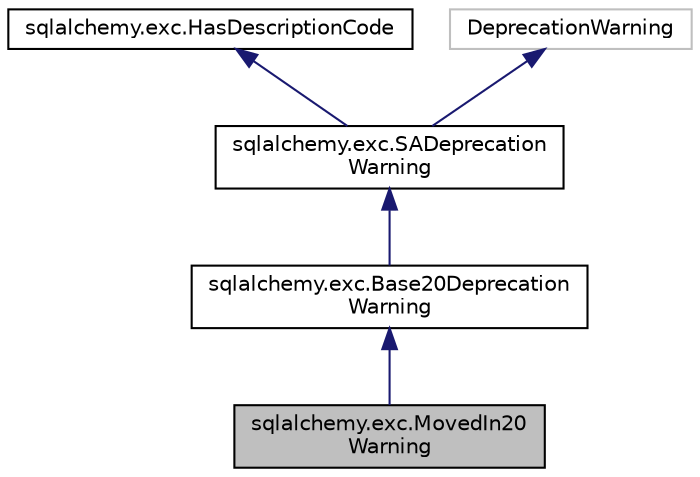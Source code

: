 digraph "sqlalchemy.exc.MovedIn20Warning"
{
 // LATEX_PDF_SIZE
  edge [fontname="Helvetica",fontsize="10",labelfontname="Helvetica",labelfontsize="10"];
  node [fontname="Helvetica",fontsize="10",shape=record];
  Node1 [label="sqlalchemy.exc.MovedIn20\lWarning",height=0.2,width=0.4,color="black", fillcolor="grey75", style="filled", fontcolor="black",tooltip=" "];
  Node2 -> Node1 [dir="back",color="midnightblue",fontsize="10",style="solid",fontname="Helvetica"];
  Node2 [label="sqlalchemy.exc.Base20Deprecation\lWarning",height=0.2,width=0.4,color="black", fillcolor="white", style="filled",URL="$classsqlalchemy_1_1exc_1_1Base20DeprecationWarning.html",tooltip=" "];
  Node3 -> Node2 [dir="back",color="midnightblue",fontsize="10",style="solid",fontname="Helvetica"];
  Node3 [label="sqlalchemy.exc.SADeprecation\lWarning",height=0.2,width=0.4,color="black", fillcolor="white", style="filled",URL="$classsqlalchemy_1_1exc_1_1SADeprecationWarning.html",tooltip=" "];
  Node4 -> Node3 [dir="back",color="midnightblue",fontsize="10",style="solid",fontname="Helvetica"];
  Node4 [label="sqlalchemy.exc.HasDescriptionCode",height=0.2,width=0.4,color="black", fillcolor="white", style="filled",URL="$classsqlalchemy_1_1exc_1_1HasDescriptionCode.html",tooltip=" "];
  Node5 -> Node3 [dir="back",color="midnightblue",fontsize="10",style="solid",fontname="Helvetica"];
  Node5 [label="DeprecationWarning",height=0.2,width=0.4,color="grey75", fillcolor="white", style="filled",tooltip=" "];
}
